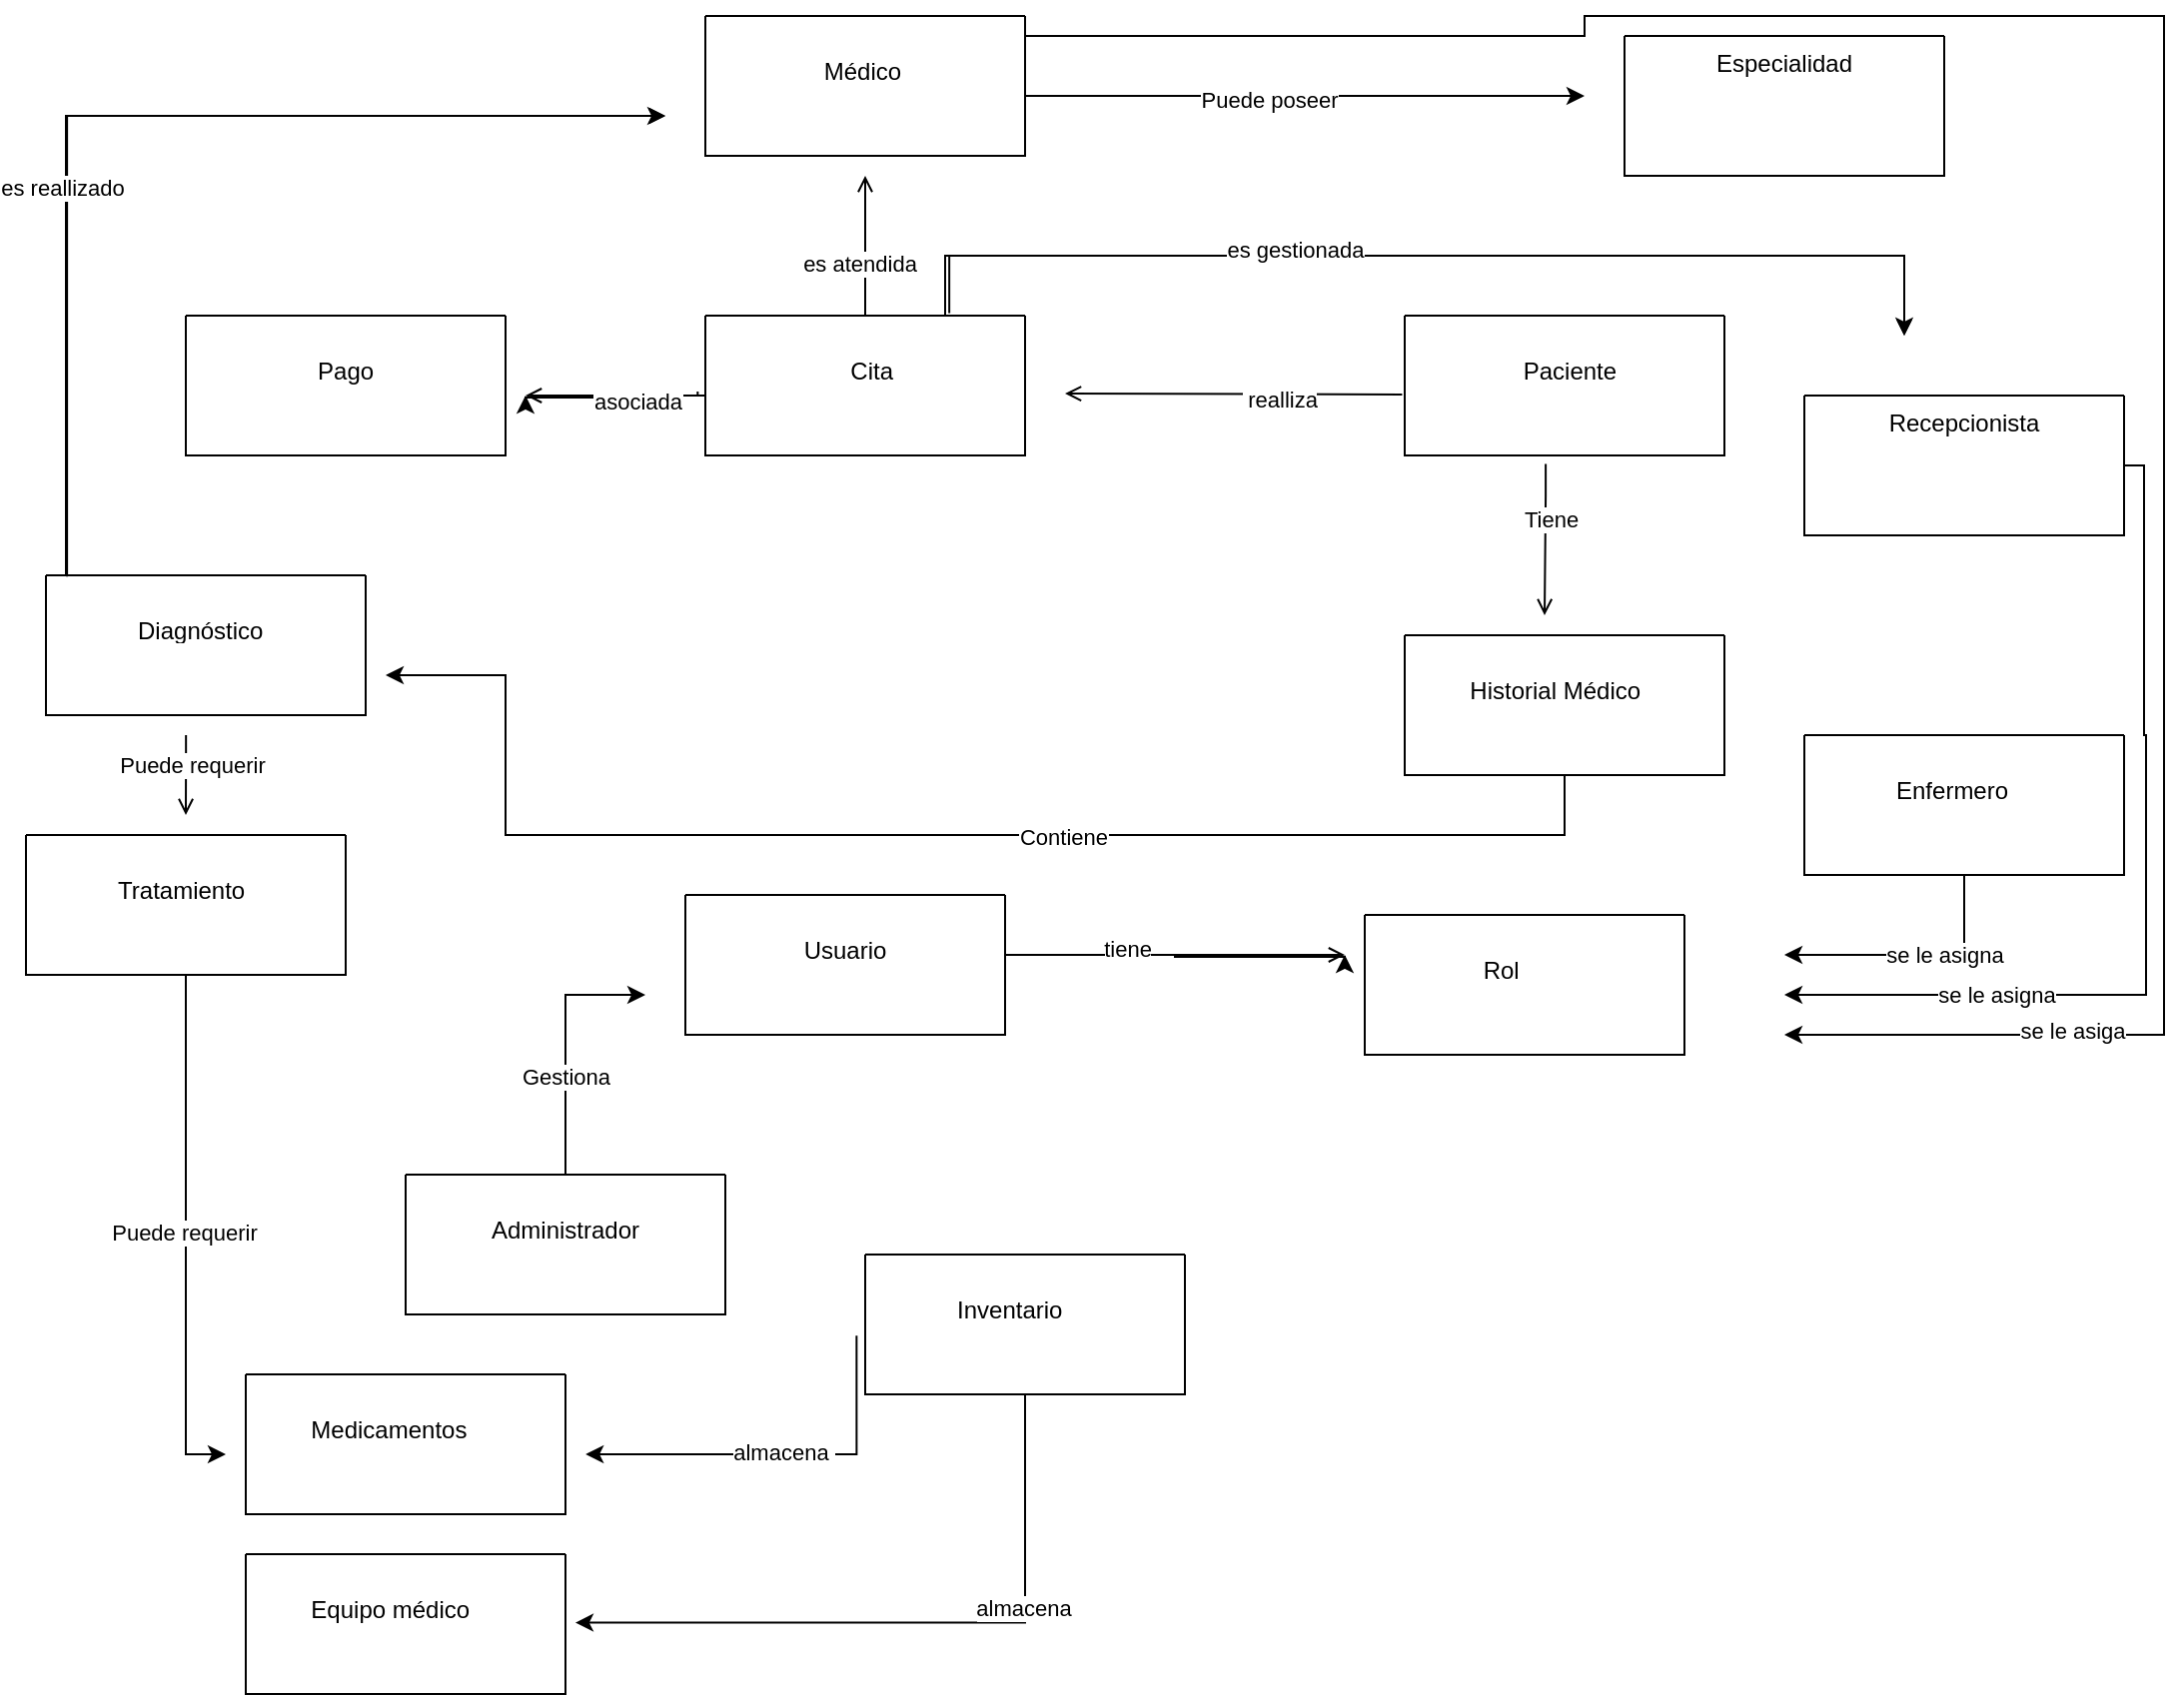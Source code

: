 <mxfile version="21.3.2" type="device">
  <diagram id="C5RBs43oDa-KdzZeNtuy" name="Page-1">
    <mxGraphModel dx="2582" dy="1044" grid="1" gridSize="10" guides="1" tooltips="1" connect="1" arrows="1" fold="1" page="1" pageScale="1" pageWidth="827" pageHeight="1169" math="0" shadow="0">
      <root>
        <mxCell id="WIyWlLk6GJQsqaUBKTNV-0" />
        <mxCell id="WIyWlLk6GJQsqaUBKTNV-1" parent="WIyWlLk6GJQsqaUBKTNV-0" />
        <mxCell id="zkfFHV4jXpPFQw0GAbJ--26" value="" style="endArrow=open;shadow=0;strokeWidth=1;rounded=0;endFill=1;edgeStyle=elbowEdgeStyle;elbow=vertical;exitX=-0.008;exitY=0.987;exitDx=0;exitDy=0;exitPerimeter=0;" parent="WIyWlLk6GJQsqaUBKTNV-1" source="_ClFYCO007UZ_c2v288H-20" edge="1">
          <mxGeometry x="0.5" y="41" relative="1" as="geometry">
            <mxPoint x="560" y="150.11" as="sourcePoint" />
            <mxPoint x="560" y="199" as="targetPoint" />
            <mxPoint x="-40" y="32" as="offset" />
            <Array as="points" />
          </mxGeometry>
        </mxCell>
        <mxCell id="zkfFHV4jXpPFQw0GAbJ--27" value="" style="resizable=0;align=left;verticalAlign=bottom;labelBackgroundColor=none;fontSize=12;" parent="zkfFHV4jXpPFQw0GAbJ--26" connectable="0" vertex="1">
          <mxGeometry x="-1" relative="1" as="geometry">
            <mxPoint y="4" as="offset" />
          </mxGeometry>
        </mxCell>
        <mxCell id="zkfFHV4jXpPFQw0GAbJ--28" value="" style="resizable=0;align=right;verticalAlign=bottom;labelBackgroundColor=none;fontSize=12;" parent="zkfFHV4jXpPFQw0GAbJ--26" connectable="0" vertex="1">
          <mxGeometry x="1" relative="1" as="geometry">
            <mxPoint x="-7" y="4" as="offset" />
          </mxGeometry>
        </mxCell>
        <mxCell id="_ClFYCO007UZ_c2v288H-39" value="&amp;nbsp;realliza" style="edgeLabel;html=1;align=center;verticalAlign=middle;resizable=0;points=[];" vertex="1" connectable="0" parent="zkfFHV4jXpPFQw0GAbJ--26">
          <mxGeometry x="-0.264" y="3" relative="1" as="geometry">
            <mxPoint as="offset" />
          </mxGeometry>
        </mxCell>
        <mxCell id="_ClFYCO007UZ_c2v288H-9" value="" style="swimlane;fontStyle=0;align=center;verticalAlign=top;childLayout=stackLayout;horizontal=1;startSize=0;horizontalStack=0;resizeParent=1;resizeLast=0;collapsible=1;marginBottom=0;rounded=0;shadow=0;strokeWidth=1;" vertex="1" parent="WIyWlLk6GJQsqaUBKTNV-1">
          <mxGeometry x="370" y="450" width="160" height="70" as="geometry">
            <mxRectangle x="340" y="380" width="170" height="26" as="alternateBounds" />
          </mxGeometry>
        </mxCell>
        <mxCell id="_ClFYCO007UZ_c2v288H-102" style="edgeStyle=orthogonalEdgeStyle;rounded=0;orthogonalLoop=1;jettySize=auto;html=1;" edge="1" parent="_ClFYCO007UZ_c2v288H-9" source="_ClFYCO007UZ_c2v288H-10">
          <mxGeometry relative="1" as="geometry">
            <mxPoint x="330" y="30" as="targetPoint" />
            <Array as="points">
              <mxPoint x="245" y="30" />
              <mxPoint x="330" y="31" />
            </Array>
          </mxGeometry>
        </mxCell>
        <mxCell id="_ClFYCO007UZ_c2v288H-10" value="                &#xa;                Usuario" style="text;align=left;verticalAlign=top;spacingLeft=4;spacingRight=4;overflow=hidden;rotatable=0;points=[[0,0.5],[1,0.5]];portConstraint=eastwest;" vertex="1" parent="_ClFYCO007UZ_c2v288H-9">
          <mxGeometry width="160" height="50" as="geometry" />
        </mxCell>
        <mxCell id="_ClFYCO007UZ_c2v288H-11" value="" style="swimlane;fontStyle=0;align=center;verticalAlign=top;childLayout=stackLayout;horizontal=1;startSize=0;horizontalStack=0;resizeParent=1;resizeLast=0;collapsible=1;marginBottom=0;rounded=0;shadow=0;strokeWidth=1;" vertex="1" parent="WIyWlLk6GJQsqaUBKTNV-1">
          <mxGeometry x="380" y="10" width="160" height="70" as="geometry">
            <mxRectangle x="340" y="380" width="170" height="26" as="alternateBounds" />
          </mxGeometry>
        </mxCell>
        <mxCell id="_ClFYCO007UZ_c2v288H-79" style="edgeStyle=orthogonalEdgeStyle;rounded=0;orthogonalLoop=1;jettySize=auto;html=1;" edge="1" parent="_ClFYCO007UZ_c2v288H-11" source="_ClFYCO007UZ_c2v288H-12">
          <mxGeometry relative="1" as="geometry">
            <mxPoint x="440" y="40" as="targetPoint" />
            <Array as="points">
              <mxPoint x="440" y="40" />
            </Array>
          </mxGeometry>
        </mxCell>
        <mxCell id="_ClFYCO007UZ_c2v288H-80" value="Puede poseer" style="edgeLabel;html=1;align=center;verticalAlign=middle;resizable=0;points=[];" vertex="1" connectable="0" parent="_ClFYCO007UZ_c2v288H-79">
          <mxGeometry x="-0.13" y="-2" relative="1" as="geometry">
            <mxPoint as="offset" />
          </mxGeometry>
        </mxCell>
        <mxCell id="_ClFYCO007UZ_c2v288H-86" style="edgeStyle=orthogonalEdgeStyle;rounded=0;orthogonalLoop=1;jettySize=auto;html=1;exitX=1;exitY=0.5;exitDx=0;exitDy=0;" edge="1" parent="_ClFYCO007UZ_c2v288H-11" source="_ClFYCO007UZ_c2v288H-12">
          <mxGeometry relative="1" as="geometry">
            <mxPoint x="540" y="510" as="targetPoint" />
            <Array as="points">
              <mxPoint x="160" y="10" />
              <mxPoint x="440" y="10" />
              <mxPoint x="440" />
              <mxPoint x="730" />
              <mxPoint x="730" y="510" />
              <mxPoint x="540" y="510" />
            </Array>
          </mxGeometry>
        </mxCell>
        <mxCell id="_ClFYCO007UZ_c2v288H-91" value="se le asiga" style="edgeLabel;html=1;align=center;verticalAlign=middle;resizable=0;points=[];" vertex="1" connectable="0" parent="_ClFYCO007UZ_c2v288H-86">
          <mxGeometry x="0.777" y="-2" relative="1" as="geometry">
            <mxPoint as="offset" />
          </mxGeometry>
        </mxCell>
        <mxCell id="_ClFYCO007UZ_c2v288H-12" value="               &#xa;                Médico" style="text;align=left;verticalAlign=top;spacingLeft=4;spacingRight=4;overflow=hidden;rotatable=0;points=[[0,0.5],[1,0.5]];portConstraint=eastwest;" vertex="1" parent="_ClFYCO007UZ_c2v288H-11">
          <mxGeometry width="160" height="40" as="geometry" />
        </mxCell>
        <mxCell id="_ClFYCO007UZ_c2v288H-13" value="" style="swimlane;fontStyle=0;align=center;verticalAlign=top;childLayout=stackLayout;horizontal=1;startSize=0;horizontalStack=0;resizeParent=1;resizeLast=0;collapsible=1;marginBottom=0;rounded=0;shadow=0;strokeWidth=1;" vertex="1" parent="WIyWlLk6GJQsqaUBKTNV-1">
          <mxGeometry x="50" y="290" width="160" height="70" as="geometry">
            <mxRectangle x="340" y="380" width="170" height="26" as="alternateBounds" />
          </mxGeometry>
        </mxCell>
        <mxCell id="_ClFYCO007UZ_c2v288H-74" style="edgeStyle=orthogonalEdgeStyle;rounded=0;orthogonalLoop=1;jettySize=auto;html=1;" edge="1" parent="_ClFYCO007UZ_c2v288H-13" source="_ClFYCO007UZ_c2v288H-14">
          <mxGeometry relative="1" as="geometry">
            <mxPoint x="310" y="-230" as="targetPoint" />
            <Array as="points">
              <mxPoint x="10" y="-230" />
              <mxPoint x="300" y="-230" />
            </Array>
          </mxGeometry>
        </mxCell>
        <mxCell id="_ClFYCO007UZ_c2v288H-14" value="             &#xa;            Diagnóstico" style="text;align=left;verticalAlign=top;spacingLeft=4;spacingRight=4;overflow=hidden;rotatable=0;points=[[0,0.5],[1,0.5]];portConstraint=eastwest;" vertex="1" parent="_ClFYCO007UZ_c2v288H-13">
          <mxGeometry width="160" height="30" as="geometry" />
        </mxCell>
        <mxCell id="_ClFYCO007UZ_c2v288H-108" style="edgeStyle=orthogonalEdgeStyle;rounded=0;orthogonalLoop=1;jettySize=auto;html=1;" edge="1" parent="WIyWlLk6GJQsqaUBKTNV-1" source="_ClFYCO007UZ_c2v288H-15">
          <mxGeometry relative="1" as="geometry">
            <mxPoint x="140" y="730" as="targetPoint" />
            <Array as="points">
              <mxPoint x="120" y="730" />
            </Array>
          </mxGeometry>
        </mxCell>
        <mxCell id="_ClFYCO007UZ_c2v288H-109" value="Puede requerir" style="edgeLabel;html=1;align=center;verticalAlign=middle;resizable=0;points=[];" vertex="1" connectable="0" parent="_ClFYCO007UZ_c2v288H-108">
          <mxGeometry x="-0.007" y="-1" relative="1" as="geometry">
            <mxPoint as="offset" />
          </mxGeometry>
        </mxCell>
        <mxCell id="_ClFYCO007UZ_c2v288H-15" value="" style="swimlane;fontStyle=0;align=center;verticalAlign=top;childLayout=stackLayout;horizontal=1;startSize=0;horizontalStack=0;resizeParent=1;resizeLast=0;collapsible=1;marginBottom=0;rounded=0;shadow=0;strokeWidth=1;" vertex="1" parent="WIyWlLk6GJQsqaUBKTNV-1">
          <mxGeometry x="40" y="420" width="160" height="70" as="geometry">
            <mxRectangle x="340" y="380" width="170" height="26" as="alternateBounds" />
          </mxGeometry>
        </mxCell>
        <mxCell id="_ClFYCO007UZ_c2v288H-16" value="            &#xa;            Tratamiento" style="text;align=left;verticalAlign=top;spacingLeft=4;spacingRight=4;overflow=hidden;rotatable=0;points=[[0,0.5],[1,0.5]];portConstraint=eastwest;" vertex="1" parent="_ClFYCO007UZ_c2v288H-15">
          <mxGeometry width="160" height="40" as="geometry" />
        </mxCell>
        <mxCell id="_ClFYCO007UZ_c2v288H-17" value="" style="swimlane;fontStyle=0;align=center;verticalAlign=top;childLayout=stackLayout;horizontal=1;startSize=0;horizontalStack=0;resizeParent=1;resizeLast=0;collapsible=1;marginBottom=0;rounded=0;shadow=0;strokeWidth=1;" vertex="1" parent="WIyWlLk6GJQsqaUBKTNV-1">
          <mxGeometry x="380" y="160" width="160" height="70" as="geometry">
            <mxRectangle x="340" y="380" width="170" height="26" as="alternateBounds" />
          </mxGeometry>
        </mxCell>
        <mxCell id="_ClFYCO007UZ_c2v288H-85" style="edgeStyle=orthogonalEdgeStyle;rounded=0;orthogonalLoop=1;jettySize=auto;html=1;" edge="1" parent="_ClFYCO007UZ_c2v288H-17" source="_ClFYCO007UZ_c2v288H-18">
          <mxGeometry relative="1" as="geometry">
            <mxPoint x="600" y="10" as="targetPoint" />
            <Array as="points">
              <mxPoint x="120" y="-30" />
            </Array>
          </mxGeometry>
        </mxCell>
        <mxCell id="_ClFYCO007UZ_c2v288H-103" style="edgeStyle=orthogonalEdgeStyle;rounded=0;orthogonalLoop=1;jettySize=auto;html=1;" edge="1" parent="_ClFYCO007UZ_c2v288H-17" source="_ClFYCO007UZ_c2v288H-18">
          <mxGeometry relative="1" as="geometry">
            <mxPoint x="-90.0" y="40.0" as="targetPoint" />
            <Array as="points">
              <mxPoint x="-44" y="40" />
              <mxPoint x="-90" y="41" />
            </Array>
          </mxGeometry>
        </mxCell>
        <mxCell id="_ClFYCO007UZ_c2v288H-18" value="                    &#xa;                    Cita" style="text;align=left;verticalAlign=top;spacingLeft=4;spacingRight=4;overflow=hidden;rotatable=0;points=[[0,0.5],[1,0.5]];portConstraint=eastwest;" vertex="1" parent="_ClFYCO007UZ_c2v288H-17">
          <mxGeometry width="160" height="40" as="geometry" />
        </mxCell>
        <mxCell id="_ClFYCO007UZ_c2v288H-19" value="" style="swimlane;fontStyle=0;align=center;verticalAlign=top;childLayout=stackLayout;horizontal=1;startSize=0;horizontalStack=0;resizeParent=1;resizeLast=0;collapsible=1;marginBottom=0;rounded=0;shadow=0;strokeWidth=1;" vertex="1" parent="WIyWlLk6GJQsqaUBKTNV-1">
          <mxGeometry x="730" y="160" width="160" height="70" as="geometry">
            <mxRectangle x="340" y="380" width="170" height="26" as="alternateBounds" />
          </mxGeometry>
        </mxCell>
        <mxCell id="_ClFYCO007UZ_c2v288H-20" value="                &#xa;                Paciente" style="text;align=left;verticalAlign=top;spacingLeft=4;spacingRight=4;overflow=hidden;rotatable=0;points=[[0,0.5],[1,0.5]];portConstraint=eastwest;" vertex="1" parent="_ClFYCO007UZ_c2v288H-19">
          <mxGeometry width="160" height="40" as="geometry" />
        </mxCell>
        <mxCell id="_ClFYCO007UZ_c2v288H-25" value="" style="swimlane;fontStyle=0;align=center;verticalAlign=top;childLayout=stackLayout;horizontal=1;startSize=0;horizontalStack=0;resizeParent=1;resizeLast=0;collapsible=1;marginBottom=0;rounded=0;shadow=0;strokeWidth=1;" vertex="1" parent="WIyWlLk6GJQsqaUBKTNV-1">
          <mxGeometry x="120" y="160" width="160" height="70" as="geometry">
            <mxRectangle x="340" y="380" width="170" height="26" as="alternateBounds" />
          </mxGeometry>
        </mxCell>
        <mxCell id="_ClFYCO007UZ_c2v288H-26" value="            &#xa;                  Pago " style="text;align=left;verticalAlign=top;spacingLeft=4;spacingRight=4;overflow=hidden;rotatable=0;points=[[0,0.5],[1,0.5]];portConstraint=eastwest;" vertex="1" parent="_ClFYCO007UZ_c2v288H-25">
          <mxGeometry width="160" height="50" as="geometry" />
        </mxCell>
        <mxCell id="_ClFYCO007UZ_c2v288H-27" value="" style="swimlane;fontStyle=0;align=center;verticalAlign=top;childLayout=stackLayout;horizontal=1;startSize=0;horizontalStack=0;resizeParent=1;resizeLast=0;collapsible=1;marginBottom=0;rounded=0;shadow=0;strokeWidth=1;" vertex="1" parent="WIyWlLk6GJQsqaUBKTNV-1">
          <mxGeometry x="730" y="320" width="160" height="70" as="geometry">
            <mxRectangle x="340" y="380" width="170" height="26" as="alternateBounds" />
          </mxGeometry>
        </mxCell>
        <mxCell id="_ClFYCO007UZ_c2v288H-81" style="edgeStyle=orthogonalEdgeStyle;rounded=0;orthogonalLoop=1;jettySize=auto;html=1;exitX=0.5;exitY=1;exitDx=0;exitDy=0;" edge="1" parent="_ClFYCO007UZ_c2v288H-27" source="_ClFYCO007UZ_c2v288H-27">
          <mxGeometry relative="1" as="geometry">
            <mxPoint x="-510" y="20" as="targetPoint" />
            <Array as="points">
              <mxPoint x="80" y="100" />
              <mxPoint x="-450" y="100" />
              <mxPoint x="-450" y="20" />
            </Array>
          </mxGeometry>
        </mxCell>
        <mxCell id="_ClFYCO007UZ_c2v288H-82" value="Contiene" style="edgeLabel;html=1;align=center;verticalAlign=middle;resizable=0;points=[];" vertex="1" connectable="0" parent="_ClFYCO007UZ_c2v288H-81">
          <mxGeometry x="-0.196" y="1" relative="1" as="geometry">
            <mxPoint as="offset" />
          </mxGeometry>
        </mxCell>
        <mxCell id="_ClFYCO007UZ_c2v288H-28" value="    &#xa;        Historial Médico" style="text;align=left;verticalAlign=top;spacingLeft=4;spacingRight=4;overflow=hidden;rotatable=0;points=[[0,0.5],[1,0.5]];portConstraint=eastwest;" vertex="1" parent="_ClFYCO007UZ_c2v288H-27">
          <mxGeometry width="160" height="50" as="geometry" />
        </mxCell>
        <mxCell id="_ClFYCO007UZ_c2v288H-29" value="" style="swimlane;fontStyle=0;align=center;verticalAlign=top;childLayout=stackLayout;horizontal=1;startSize=0;horizontalStack=0;resizeParent=1;resizeLast=0;collapsible=1;marginBottom=0;rounded=0;shadow=0;strokeWidth=1;" vertex="1" parent="WIyWlLk6GJQsqaUBKTNV-1">
          <mxGeometry x="710" y="460" width="160" height="70" as="geometry">
            <mxRectangle x="340" y="380" width="170" height="26" as="alternateBounds" />
          </mxGeometry>
        </mxCell>
        <mxCell id="_ClFYCO007UZ_c2v288H-30" value="        &#xa;                Rol" style="text;align=left;verticalAlign=top;spacingLeft=4;spacingRight=4;overflow=hidden;rotatable=0;points=[[0,0.5],[1,0.5]];portConstraint=eastwest;" vertex="1" parent="_ClFYCO007UZ_c2v288H-29">
          <mxGeometry width="160" height="50" as="geometry" />
        </mxCell>
        <mxCell id="_ClFYCO007UZ_c2v288H-31" value="" style="swimlane;fontStyle=0;align=center;verticalAlign=top;childLayout=stackLayout;horizontal=1;startSize=0;horizontalStack=0;resizeParent=1;resizeLast=0;collapsible=1;marginBottom=0;rounded=0;shadow=0;strokeWidth=1;" vertex="1" parent="WIyWlLk6GJQsqaUBKTNV-1">
          <mxGeometry x="930" y="370" width="160" height="70" as="geometry">
            <mxRectangle x="340" y="380" width="170" height="26" as="alternateBounds" />
          </mxGeometry>
        </mxCell>
        <mxCell id="_ClFYCO007UZ_c2v288H-89" style="edgeStyle=orthogonalEdgeStyle;rounded=0;orthogonalLoop=1;jettySize=auto;html=1;exitX=0.5;exitY=1;exitDx=0;exitDy=0;" edge="1" parent="_ClFYCO007UZ_c2v288H-31" source="_ClFYCO007UZ_c2v288H-31">
          <mxGeometry relative="1" as="geometry">
            <mxPoint x="-10" y="110" as="targetPoint" />
            <Array as="points">
              <mxPoint x="80" y="110" />
            </Array>
          </mxGeometry>
        </mxCell>
        <mxCell id="_ClFYCO007UZ_c2v288H-90" value="se le asigna" style="edgeLabel;html=1;align=center;verticalAlign=middle;resizable=0;points=[];" vertex="1" connectable="0" parent="_ClFYCO007UZ_c2v288H-89">
          <mxGeometry x="-0.221" relative="1" as="geometry">
            <mxPoint as="offset" />
          </mxGeometry>
        </mxCell>
        <mxCell id="_ClFYCO007UZ_c2v288H-32" value="        &#xa;            Enfermero" style="text;align=left;verticalAlign=top;spacingLeft=4;spacingRight=4;overflow=hidden;rotatable=0;points=[[0,0.5],[1,0.5]];portConstraint=eastwest;" vertex="1" parent="_ClFYCO007UZ_c2v288H-31">
          <mxGeometry width="160" height="50" as="geometry" />
        </mxCell>
        <mxCell id="_ClFYCO007UZ_c2v288H-92" style="edgeStyle=orthogonalEdgeStyle;rounded=0;orthogonalLoop=1;jettySize=auto;html=1;" edge="1" parent="WIyWlLk6GJQsqaUBKTNV-1" source="_ClFYCO007UZ_c2v288H-36">
          <mxGeometry relative="1" as="geometry">
            <mxPoint x="920" y="500" as="targetPoint" />
            <Array as="points">
              <mxPoint x="1100" y="235" />
              <mxPoint x="1100" y="370" />
              <mxPoint x="1101" y="470" />
            </Array>
          </mxGeometry>
        </mxCell>
        <mxCell id="_ClFYCO007UZ_c2v288H-93" value="se le asigna" style="edgeLabel;html=1;align=center;verticalAlign=middle;resizable=0;points=[];" vertex="1" connectable="0" parent="_ClFYCO007UZ_c2v288H-92">
          <mxGeometry x="0.536" relative="1" as="geometry">
            <mxPoint as="offset" />
          </mxGeometry>
        </mxCell>
        <mxCell id="_ClFYCO007UZ_c2v288H-36" value="Recepcionista" style="swimlane;fontStyle=0;align=center;verticalAlign=top;childLayout=stackLayout;horizontal=1;startSize=0;horizontalStack=0;resizeParent=1;resizeLast=0;collapsible=1;marginBottom=0;rounded=0;shadow=0;strokeWidth=1;" vertex="1" parent="WIyWlLk6GJQsqaUBKTNV-1">
          <mxGeometry x="930" y="200" width="160" height="70" as="geometry">
            <mxRectangle x="340" y="380" width="170" height="26" as="alternateBounds" />
          </mxGeometry>
        </mxCell>
        <mxCell id="_ClFYCO007UZ_c2v288H-83" style="edgeStyle=orthogonalEdgeStyle;rounded=0;orthogonalLoop=1;jettySize=auto;html=1;" edge="1" parent="WIyWlLk6GJQsqaUBKTNV-1" source="_ClFYCO007UZ_c2v288H-33">
          <mxGeometry relative="1" as="geometry">
            <mxPoint x="350" y="500" as="targetPoint" />
            <Array as="points">
              <mxPoint x="310" y="500" />
            </Array>
          </mxGeometry>
        </mxCell>
        <mxCell id="_ClFYCO007UZ_c2v288H-84" value="Gestiona" style="edgeLabel;html=1;align=center;verticalAlign=middle;resizable=0;points=[];" vertex="1" connectable="0" parent="_ClFYCO007UZ_c2v288H-83">
          <mxGeometry x="-0.246" relative="1" as="geometry">
            <mxPoint as="offset" />
          </mxGeometry>
        </mxCell>
        <mxCell id="_ClFYCO007UZ_c2v288H-33" value="&#xa;Administrador" style="swimlane;fontStyle=0;align=center;verticalAlign=top;childLayout=stackLayout;horizontal=1;startSize=0;horizontalStack=0;resizeParent=1;resizeLast=0;collapsible=1;marginBottom=0;rounded=0;shadow=0;strokeWidth=1;" vertex="1" parent="WIyWlLk6GJQsqaUBKTNV-1">
          <mxGeometry x="230" y="590" width="160" height="70" as="geometry">
            <mxRectangle x="340" y="380" width="170" height="26" as="alternateBounds" />
          </mxGeometry>
        </mxCell>
        <mxCell id="_ClFYCO007UZ_c2v288H-37" value="Especialidad" style="swimlane;fontStyle=0;align=center;verticalAlign=top;childLayout=stackLayout;horizontal=1;startSize=0;horizontalStack=0;resizeParent=1;resizeLast=0;collapsible=1;marginBottom=0;rounded=0;shadow=0;strokeWidth=1;" vertex="1" parent="WIyWlLk6GJQsqaUBKTNV-1">
          <mxGeometry x="840" y="20" width="160" height="70" as="geometry">
            <mxRectangle x="340" y="380" width="170" height="26" as="alternateBounds" />
          </mxGeometry>
        </mxCell>
        <mxCell id="_ClFYCO007UZ_c2v288H-40" value="" style="endArrow=open;shadow=0;strokeWidth=1;rounded=0;endFill=1;edgeStyle=elbowEdgeStyle;elbow=vertical;" edge="1" parent="WIyWlLk6GJQsqaUBKTNV-1" source="_ClFYCO007UZ_c2v288H-18">
          <mxGeometry x="0.5" y="41" relative="1" as="geometry">
            <mxPoint x="460" y="150" as="sourcePoint" />
            <mxPoint x="460" y="90" as="targetPoint" />
            <mxPoint x="-40" y="32" as="offset" />
            <Array as="points" />
          </mxGeometry>
        </mxCell>
        <mxCell id="_ClFYCO007UZ_c2v288H-41" value="" style="resizable=0;align=left;verticalAlign=bottom;labelBackgroundColor=none;fontSize=12;" connectable="0" vertex="1" parent="_ClFYCO007UZ_c2v288H-40">
          <mxGeometry x="-1" relative="1" as="geometry">
            <mxPoint y="4" as="offset" />
          </mxGeometry>
        </mxCell>
        <mxCell id="_ClFYCO007UZ_c2v288H-42" value="" style="resizable=0;align=right;verticalAlign=bottom;labelBackgroundColor=none;fontSize=12;" connectable="0" vertex="1" parent="_ClFYCO007UZ_c2v288H-40">
          <mxGeometry x="1" relative="1" as="geometry">
            <mxPoint x="-7" y="4" as="offset" />
          </mxGeometry>
        </mxCell>
        <mxCell id="_ClFYCO007UZ_c2v288H-43" value="es atendida" style="edgeLabel;html=1;align=center;verticalAlign=middle;resizable=0;points=[];" vertex="1" connectable="0" parent="_ClFYCO007UZ_c2v288H-40">
          <mxGeometry x="-0.264" y="3" relative="1" as="geometry">
            <mxPoint as="offset" />
          </mxGeometry>
        </mxCell>
        <mxCell id="_ClFYCO007UZ_c2v288H-44" value="" style="endArrow=open;shadow=0;strokeWidth=1;rounded=0;endFill=1;edgeStyle=elbowEdgeStyle;elbow=vertical;exitX=0.763;exitY=-0.031;exitDx=0;exitDy=0;exitPerimeter=0;" edge="1" parent="WIyWlLk6GJQsqaUBKTNV-1" source="_ClFYCO007UZ_c2v288H-18">
          <mxGeometry x="0.5" y="41" relative="1" as="geometry">
            <mxPoint x="414" y="290" as="sourcePoint" />
            <mxPoint x="980" y="170" as="targetPoint" />
            <mxPoint x="-40" y="32" as="offset" />
            <Array as="points">
              <mxPoint x="620" y="130" />
            </Array>
          </mxGeometry>
        </mxCell>
        <mxCell id="_ClFYCO007UZ_c2v288H-45" value="" style="resizable=0;align=left;verticalAlign=bottom;labelBackgroundColor=none;fontSize=12;" connectable="0" vertex="1" parent="_ClFYCO007UZ_c2v288H-44">
          <mxGeometry x="-1" relative="1" as="geometry">
            <mxPoint y="4" as="offset" />
          </mxGeometry>
        </mxCell>
        <mxCell id="_ClFYCO007UZ_c2v288H-46" value="" style="resizable=0;align=right;verticalAlign=bottom;labelBackgroundColor=none;fontSize=12;" connectable="0" vertex="1" parent="_ClFYCO007UZ_c2v288H-44">
          <mxGeometry x="1" relative="1" as="geometry">
            <mxPoint x="-7" y="4" as="offset" />
          </mxGeometry>
        </mxCell>
        <mxCell id="_ClFYCO007UZ_c2v288H-47" value="es gestionada" style="edgeLabel;html=1;align=center;verticalAlign=middle;resizable=0;points=[];" vertex="1" connectable="0" parent="_ClFYCO007UZ_c2v288H-44">
          <mxGeometry x="-0.264" y="3" relative="1" as="geometry">
            <mxPoint as="offset" />
          </mxGeometry>
        </mxCell>
        <mxCell id="_ClFYCO007UZ_c2v288H-48" value="" style="endArrow=open;shadow=0;strokeWidth=1;rounded=0;endFill=1;edgeStyle=elbowEdgeStyle;elbow=vertical;exitX=-0.024;exitY=0.95;exitDx=0;exitDy=0;exitPerimeter=0;" edge="1" parent="WIyWlLk6GJQsqaUBKTNV-1" source="_ClFYCO007UZ_c2v288H-18">
          <mxGeometry x="0.5" y="41" relative="1" as="geometry">
            <mxPoint x="217" y="243" as="sourcePoint" />
            <mxPoint x="290" y="200" as="targetPoint" />
            <mxPoint x="-40" y="32" as="offset" />
            <Array as="points">
              <mxPoint x="310" y="200" />
            </Array>
          </mxGeometry>
        </mxCell>
        <mxCell id="_ClFYCO007UZ_c2v288H-49" value="" style="resizable=0;align=left;verticalAlign=bottom;labelBackgroundColor=none;fontSize=12;" connectable="0" vertex="1" parent="_ClFYCO007UZ_c2v288H-48">
          <mxGeometry x="-1" relative="1" as="geometry">
            <mxPoint y="4" as="offset" />
          </mxGeometry>
        </mxCell>
        <mxCell id="_ClFYCO007UZ_c2v288H-50" value="" style="resizable=0;align=right;verticalAlign=bottom;labelBackgroundColor=none;fontSize=12;" connectable="0" vertex="1" parent="_ClFYCO007UZ_c2v288H-48">
          <mxGeometry x="1" relative="1" as="geometry">
            <mxPoint x="-7" y="4" as="offset" />
          </mxGeometry>
        </mxCell>
        <mxCell id="_ClFYCO007UZ_c2v288H-51" value="asociada" style="edgeLabel;html=1;align=center;verticalAlign=middle;resizable=0;points=[];" vertex="1" connectable="0" parent="_ClFYCO007UZ_c2v288H-48">
          <mxGeometry x="-0.264" y="3" relative="1" as="geometry">
            <mxPoint as="offset" />
          </mxGeometry>
        </mxCell>
        <mxCell id="_ClFYCO007UZ_c2v288H-52" value="" style="endArrow=open;shadow=0;strokeWidth=1;rounded=0;endFill=1;edgeStyle=elbowEdgeStyle;elbow=vertical;exitX=0.066;exitY=0.02;exitDx=0;exitDy=0;exitPerimeter=0;" edge="1" parent="WIyWlLk6GJQsqaUBKTNV-1" source="_ClFYCO007UZ_c2v288H-14">
          <mxGeometry x="0.5" y="41" relative="1" as="geometry">
            <mxPoint x="60" y="280" as="sourcePoint" />
            <mxPoint x="360" y="60" as="targetPoint" />
            <mxPoint x="-40" y="32" as="offset" />
            <Array as="points">
              <mxPoint x="70" y="60" />
              <mxPoint x="90" y="260" />
              <mxPoint x="60" y="250" />
              <mxPoint x="40" y="210" />
              <mxPoint x="80" y="150" />
            </Array>
          </mxGeometry>
        </mxCell>
        <mxCell id="_ClFYCO007UZ_c2v288H-53" value="" style="resizable=0;align=left;verticalAlign=bottom;labelBackgroundColor=none;fontSize=12;" connectable="0" vertex="1" parent="_ClFYCO007UZ_c2v288H-52">
          <mxGeometry x="-1" relative="1" as="geometry">
            <mxPoint y="4" as="offset" />
          </mxGeometry>
        </mxCell>
        <mxCell id="_ClFYCO007UZ_c2v288H-54" value="" style="resizable=0;align=right;verticalAlign=bottom;labelBackgroundColor=none;fontSize=12;" connectable="0" vertex="1" parent="_ClFYCO007UZ_c2v288H-52">
          <mxGeometry x="1" relative="1" as="geometry">
            <mxPoint x="-7" y="4" as="offset" />
          </mxGeometry>
        </mxCell>
        <mxCell id="_ClFYCO007UZ_c2v288H-55" value="es reallizado" style="edgeLabel;html=1;align=center;verticalAlign=middle;resizable=0;points=[];" vertex="1" connectable="0" parent="_ClFYCO007UZ_c2v288H-52">
          <mxGeometry x="-0.264" y="3" relative="1" as="geometry">
            <mxPoint as="offset" />
          </mxGeometry>
        </mxCell>
        <mxCell id="_ClFYCO007UZ_c2v288H-57" value="" style="endArrow=open;shadow=0;strokeWidth=1;rounded=0;endFill=1;edgeStyle=elbowEdgeStyle;elbow=vertical;exitX=0.441;exitY=1.061;exitDx=0;exitDy=0;exitPerimeter=0;" edge="1" parent="WIyWlLk6GJQsqaUBKTNV-1" source="_ClFYCO007UZ_c2v288H-19">
          <mxGeometry x="0.5" y="41" relative="1" as="geometry">
            <mxPoint x="690" y="270" as="sourcePoint" />
            <mxPoint x="800" y="310" as="targetPoint" />
            <mxPoint x="-40" y="32" as="offset" />
            <Array as="points">
              <mxPoint x="680" y="250" />
            </Array>
          </mxGeometry>
        </mxCell>
        <mxCell id="_ClFYCO007UZ_c2v288H-58" value="" style="resizable=0;align=left;verticalAlign=bottom;labelBackgroundColor=none;fontSize=12;" connectable="0" vertex="1" parent="_ClFYCO007UZ_c2v288H-57">
          <mxGeometry x="-1" relative="1" as="geometry">
            <mxPoint y="4" as="offset" />
          </mxGeometry>
        </mxCell>
        <mxCell id="_ClFYCO007UZ_c2v288H-59" value="" style="resizable=0;align=right;verticalAlign=bottom;labelBackgroundColor=none;fontSize=12;" connectable="0" vertex="1" parent="_ClFYCO007UZ_c2v288H-57">
          <mxGeometry x="1" relative="1" as="geometry">
            <mxPoint x="-7" y="4" as="offset" />
          </mxGeometry>
        </mxCell>
        <mxCell id="_ClFYCO007UZ_c2v288H-60" value="Tiene" style="edgeLabel;html=1;align=center;verticalAlign=middle;resizable=0;points=[];" vertex="1" connectable="0" parent="_ClFYCO007UZ_c2v288H-57">
          <mxGeometry x="-0.264" y="3" relative="1" as="geometry">
            <mxPoint as="offset" />
          </mxGeometry>
        </mxCell>
        <mxCell id="_ClFYCO007UZ_c2v288H-61" value="" style="endArrow=open;shadow=0;strokeWidth=1;rounded=0;endFill=1;edgeStyle=elbowEdgeStyle;elbow=vertical;exitX=0.438;exitY=1.143;exitDx=0;exitDy=0;exitPerimeter=0;" edge="1" parent="WIyWlLk6GJQsqaUBKTNV-1" source="_ClFYCO007UZ_c2v288H-13">
          <mxGeometry x="0.5" y="41" relative="1" as="geometry">
            <mxPoint x="190" y="393" as="sourcePoint" />
            <mxPoint x="120" y="410" as="targetPoint" />
            <mxPoint x="-40" y="32" as="offset" />
            <Array as="points">
              <mxPoint x="230" y="380" />
            </Array>
          </mxGeometry>
        </mxCell>
        <mxCell id="_ClFYCO007UZ_c2v288H-62" value="" style="resizable=0;align=left;verticalAlign=bottom;labelBackgroundColor=none;fontSize=12;" connectable="0" vertex="1" parent="_ClFYCO007UZ_c2v288H-61">
          <mxGeometry x="-1" relative="1" as="geometry">
            <mxPoint y="4" as="offset" />
          </mxGeometry>
        </mxCell>
        <mxCell id="_ClFYCO007UZ_c2v288H-63" value="" style="resizable=0;align=right;verticalAlign=bottom;labelBackgroundColor=none;fontSize=12;" connectable="0" vertex="1" parent="_ClFYCO007UZ_c2v288H-61">
          <mxGeometry x="1" relative="1" as="geometry">
            <mxPoint x="-7" y="4" as="offset" />
          </mxGeometry>
        </mxCell>
        <mxCell id="_ClFYCO007UZ_c2v288H-64" value="Puede requerir" style="edgeLabel;html=1;align=center;verticalAlign=middle;resizable=0;points=[];" vertex="1" connectable="0" parent="_ClFYCO007UZ_c2v288H-61">
          <mxGeometry x="-0.264" y="3" relative="1" as="geometry">
            <mxPoint as="offset" />
          </mxGeometry>
        </mxCell>
        <mxCell id="_ClFYCO007UZ_c2v288H-66" value="" style="endArrow=open;shadow=0;strokeWidth=1;rounded=0;endFill=1;edgeStyle=elbowEdgeStyle;elbow=vertical;exitX=1.041;exitY=0.617;exitDx=0;exitDy=0;exitPerimeter=0;" edge="1" parent="WIyWlLk6GJQsqaUBKTNV-1">
          <mxGeometry x="0.5" y="41" relative="1" as="geometry">
            <mxPoint x="530" y="483" as="sourcePoint" />
            <mxPoint x="700" y="480" as="targetPoint" />
            <mxPoint x="-40" y="32" as="offset" />
            <Array as="points">
              <mxPoint x="613" y="480" />
            </Array>
          </mxGeometry>
        </mxCell>
        <mxCell id="_ClFYCO007UZ_c2v288H-67" value="" style="resizable=0;align=left;verticalAlign=bottom;labelBackgroundColor=none;fontSize=12;" connectable="0" vertex="1" parent="_ClFYCO007UZ_c2v288H-66">
          <mxGeometry x="-1" relative="1" as="geometry">
            <mxPoint y="4" as="offset" />
          </mxGeometry>
        </mxCell>
        <mxCell id="_ClFYCO007UZ_c2v288H-68" value="" style="resizable=0;align=right;verticalAlign=bottom;labelBackgroundColor=none;fontSize=12;" connectable="0" vertex="1" parent="_ClFYCO007UZ_c2v288H-66">
          <mxGeometry x="1" relative="1" as="geometry">
            <mxPoint x="-7" y="4" as="offset" />
          </mxGeometry>
        </mxCell>
        <mxCell id="_ClFYCO007UZ_c2v288H-69" value="tiene" style="edgeLabel;html=1;align=center;verticalAlign=middle;resizable=0;points=[];" vertex="1" connectable="0" parent="_ClFYCO007UZ_c2v288H-66">
          <mxGeometry x="-0.264" y="3" relative="1" as="geometry">
            <mxPoint as="offset" />
          </mxGeometry>
        </mxCell>
        <mxCell id="_ClFYCO007UZ_c2v288H-87" value="" style="swimlane;fontStyle=0;align=center;verticalAlign=top;childLayout=stackLayout;horizontal=1;startSize=0;horizontalStack=0;resizeParent=1;resizeLast=0;collapsible=1;marginBottom=0;rounded=0;shadow=0;strokeWidth=1;" vertex="1" parent="WIyWlLk6GJQsqaUBKTNV-1">
          <mxGeometry x="460" y="630" width="160" height="70" as="geometry">
            <mxRectangle x="340" y="380" width="170" height="26" as="alternateBounds" />
          </mxGeometry>
        </mxCell>
        <mxCell id="_ClFYCO007UZ_c2v288H-88" value="    &#xa;            Inventario" style="text;align=left;verticalAlign=top;spacingLeft=4;spacingRight=4;overflow=hidden;rotatable=0;points=[[0,0.5],[1,0.5]];portConstraint=eastwest;" vertex="1" parent="_ClFYCO007UZ_c2v288H-87">
          <mxGeometry width="160" height="50" as="geometry" />
        </mxCell>
        <mxCell id="_ClFYCO007UZ_c2v288H-97" value="" style="swimlane;fontStyle=0;align=center;verticalAlign=top;childLayout=stackLayout;horizontal=1;startSize=0;horizontalStack=0;resizeParent=1;resizeLast=0;collapsible=1;marginBottom=0;rounded=0;shadow=0;strokeWidth=1;" vertex="1" parent="WIyWlLk6GJQsqaUBKTNV-1">
          <mxGeometry x="150" y="690" width="160" height="70" as="geometry">
            <mxRectangle x="340" y="380" width="170" height="26" as="alternateBounds" />
          </mxGeometry>
        </mxCell>
        <mxCell id="_ClFYCO007UZ_c2v288H-98" value="        &#xa;        Medicamentos" style="text;align=left;verticalAlign=top;spacingLeft=4;spacingRight=4;overflow=hidden;rotatable=0;points=[[0,0.5],[1,0.5]];portConstraint=eastwest;" vertex="1" parent="_ClFYCO007UZ_c2v288H-97">
          <mxGeometry width="160" height="50" as="geometry" />
        </mxCell>
        <mxCell id="_ClFYCO007UZ_c2v288H-99" value="" style="swimlane;fontStyle=0;align=center;verticalAlign=top;childLayout=stackLayout;horizontal=1;startSize=0;horizontalStack=0;resizeParent=1;resizeLast=0;collapsible=1;marginBottom=0;rounded=0;shadow=0;strokeWidth=1;" vertex="1" parent="WIyWlLk6GJQsqaUBKTNV-1">
          <mxGeometry x="150" y="780" width="160" height="70" as="geometry">
            <mxRectangle x="340" y="380" width="170" height="26" as="alternateBounds" />
          </mxGeometry>
        </mxCell>
        <mxCell id="_ClFYCO007UZ_c2v288H-100" value="        &#xa;        Equipo médico" style="text;align=left;verticalAlign=top;spacingLeft=4;spacingRight=4;overflow=hidden;rotatable=0;points=[[0,0.5],[1,0.5]];portConstraint=eastwest;" vertex="1" parent="_ClFYCO007UZ_c2v288H-99">
          <mxGeometry width="160" height="50" as="geometry" />
        </mxCell>
        <mxCell id="_ClFYCO007UZ_c2v288H-104" style="edgeStyle=orthogonalEdgeStyle;rounded=0;orthogonalLoop=1;jettySize=auto;html=1;exitX=-0.027;exitY=0.812;exitDx=0;exitDy=0;exitPerimeter=0;entryX=1.063;entryY=0.8;entryDx=0;entryDy=0;entryPerimeter=0;" edge="1" parent="WIyWlLk6GJQsqaUBKTNV-1" source="_ClFYCO007UZ_c2v288H-88" target="_ClFYCO007UZ_c2v288H-98">
          <mxGeometry relative="1" as="geometry">
            <mxPoint x="370" y="700" as="targetPoint" />
            <Array as="points">
              <mxPoint x="456" y="730" />
            </Array>
          </mxGeometry>
        </mxCell>
        <mxCell id="_ClFYCO007UZ_c2v288H-106" value="almacena&amp;nbsp;" style="edgeLabel;html=1;align=center;verticalAlign=middle;resizable=0;points=[];" vertex="1" connectable="0" parent="_ClFYCO007UZ_c2v288H-104">
          <mxGeometry x="-0.012" y="-1" relative="1" as="geometry">
            <mxPoint as="offset" />
          </mxGeometry>
        </mxCell>
        <mxCell id="_ClFYCO007UZ_c2v288H-105" style="edgeStyle=orthogonalEdgeStyle;rounded=0;orthogonalLoop=1;jettySize=auto;html=1;exitX=0.5;exitY=1;exitDx=0;exitDy=0;entryX=1.031;entryY=0.686;entryDx=0;entryDy=0;entryPerimeter=0;" edge="1" parent="WIyWlLk6GJQsqaUBKTNV-1" source="_ClFYCO007UZ_c2v288H-87" target="_ClFYCO007UZ_c2v288H-100">
          <mxGeometry relative="1" as="geometry">
            <mxPoint x="390" y="850" as="targetPoint" />
            <mxPoint x="500" y="710" as="sourcePoint" />
            <Array as="points">
              <mxPoint x="540" y="814" />
            </Array>
          </mxGeometry>
        </mxCell>
        <mxCell id="_ClFYCO007UZ_c2v288H-107" value="almacena" style="edgeLabel;html=1;align=center;verticalAlign=middle;resizable=0;points=[];" vertex="1" connectable="0" parent="_ClFYCO007UZ_c2v288H-105">
          <mxGeometry x="-0.37" y="-1" relative="1" as="geometry">
            <mxPoint as="offset" />
          </mxGeometry>
        </mxCell>
      </root>
    </mxGraphModel>
  </diagram>
</mxfile>
